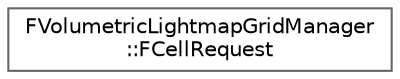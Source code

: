 digraph "Graphical Class Hierarchy"
{
 // INTERACTIVE_SVG=YES
 // LATEX_PDF_SIZE
  bgcolor="transparent";
  edge [fontname=Helvetica,fontsize=10,labelfontname=Helvetica,labelfontsize=10];
  node [fontname=Helvetica,fontsize=10,shape=box,height=0.2,width=0.4];
  rankdir="LR";
  Node0 [id="Node000000",label="FVolumetricLightmapGridManager\l::FCellRequest",height=0.2,width=0.4,color="grey40", fillcolor="white", style="filled",URL="$d7/d1f/structFVolumetricLightmapGridManager_1_1FCellRequest.html",tooltip=" "];
}
